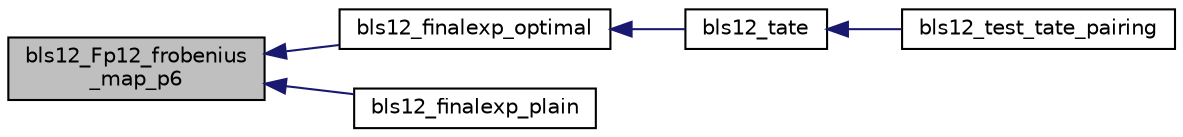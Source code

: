 digraph "bls12_Fp12_frobenius_map_p6"
{
  edge [fontname="Helvetica",fontsize="10",labelfontname="Helvetica",labelfontsize="10"];
  node [fontname="Helvetica",fontsize="10",shape=record];
  rankdir="LR";
  Node38 [label="bls12_Fp12_frobenius\l_map_p6",height=0.2,width=0.4,color="black", fillcolor="grey75", style="filled", fontcolor="black"];
  Node38 -> Node39 [dir="back",color="midnightblue",fontsize="10",style="solid",fontname="Helvetica"];
  Node39 [label="bls12_finalexp_optimal",height=0.2,width=0.4,color="black", fillcolor="white", style="filled",URL="$bls12__finalexp_8h.html#a7ebeae6dd8ceff07d604ddb47a9cd2a1"];
  Node39 -> Node40 [dir="back",color="midnightblue",fontsize="10",style="solid",fontname="Helvetica"];
  Node40 [label="bls12_tate",height=0.2,width=0.4,color="black", fillcolor="white", style="filled",URL="$bls12__pairings_8h.html#a83edc7fcbac2490ab67a1e6f746bdd68"];
  Node40 -> Node41 [dir="back",color="midnightblue",fontsize="10",style="solid",fontname="Helvetica"];
  Node41 [label="bls12_test_tate_pairing",height=0.2,width=0.4,color="black", fillcolor="white", style="filled",URL="$bls12__test__pairings_8h.html#aab7376446062228691c95fa9ea45da9b"];
  Node38 -> Node42 [dir="back",color="midnightblue",fontsize="10",style="solid",fontname="Helvetica"];
  Node42 [label="bls12_finalexp_plain",height=0.2,width=0.4,color="black", fillcolor="white", style="filled",URL="$bls12__finalexp_8h.html#a82823a1827b2e4ee6fca04f570708e8f"];
}
